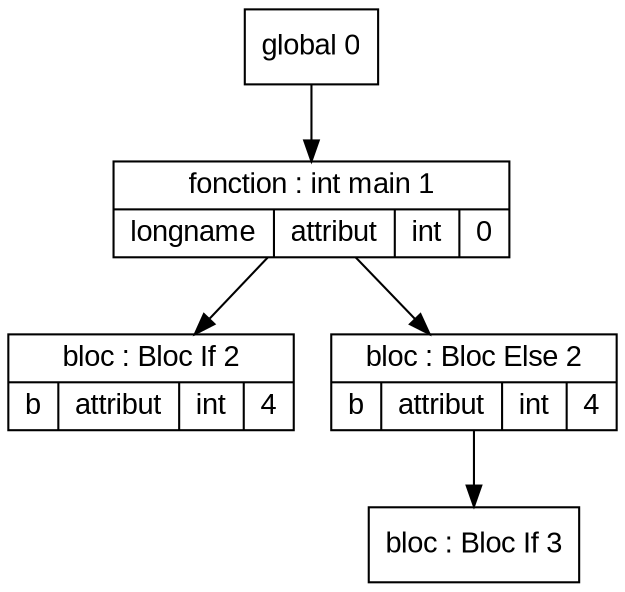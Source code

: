 digraph "tds"{

	node [fontname="Arial"];

	N2 [shape=record label="{ bloc : Bloc If  2
	| { b | attribut | int | 4 }
	}"];

	N4 [shape=record label="{ bloc : Bloc If  3
	}"];

	N3 [shape=record label="{ bloc : Bloc Else  2
	| { b | attribut | int | 4 }
	}"];

	N1 [shape=record label="{ fonction : int main 1
	| { longname | attribut | int | 0 }
	}"];

	N0 [shape=record label="{ global 0
	}"];


	N0 -> N1; 
	N1 -> N2; 
	N1 -> N3; 
	N3 -> N4; 
}
